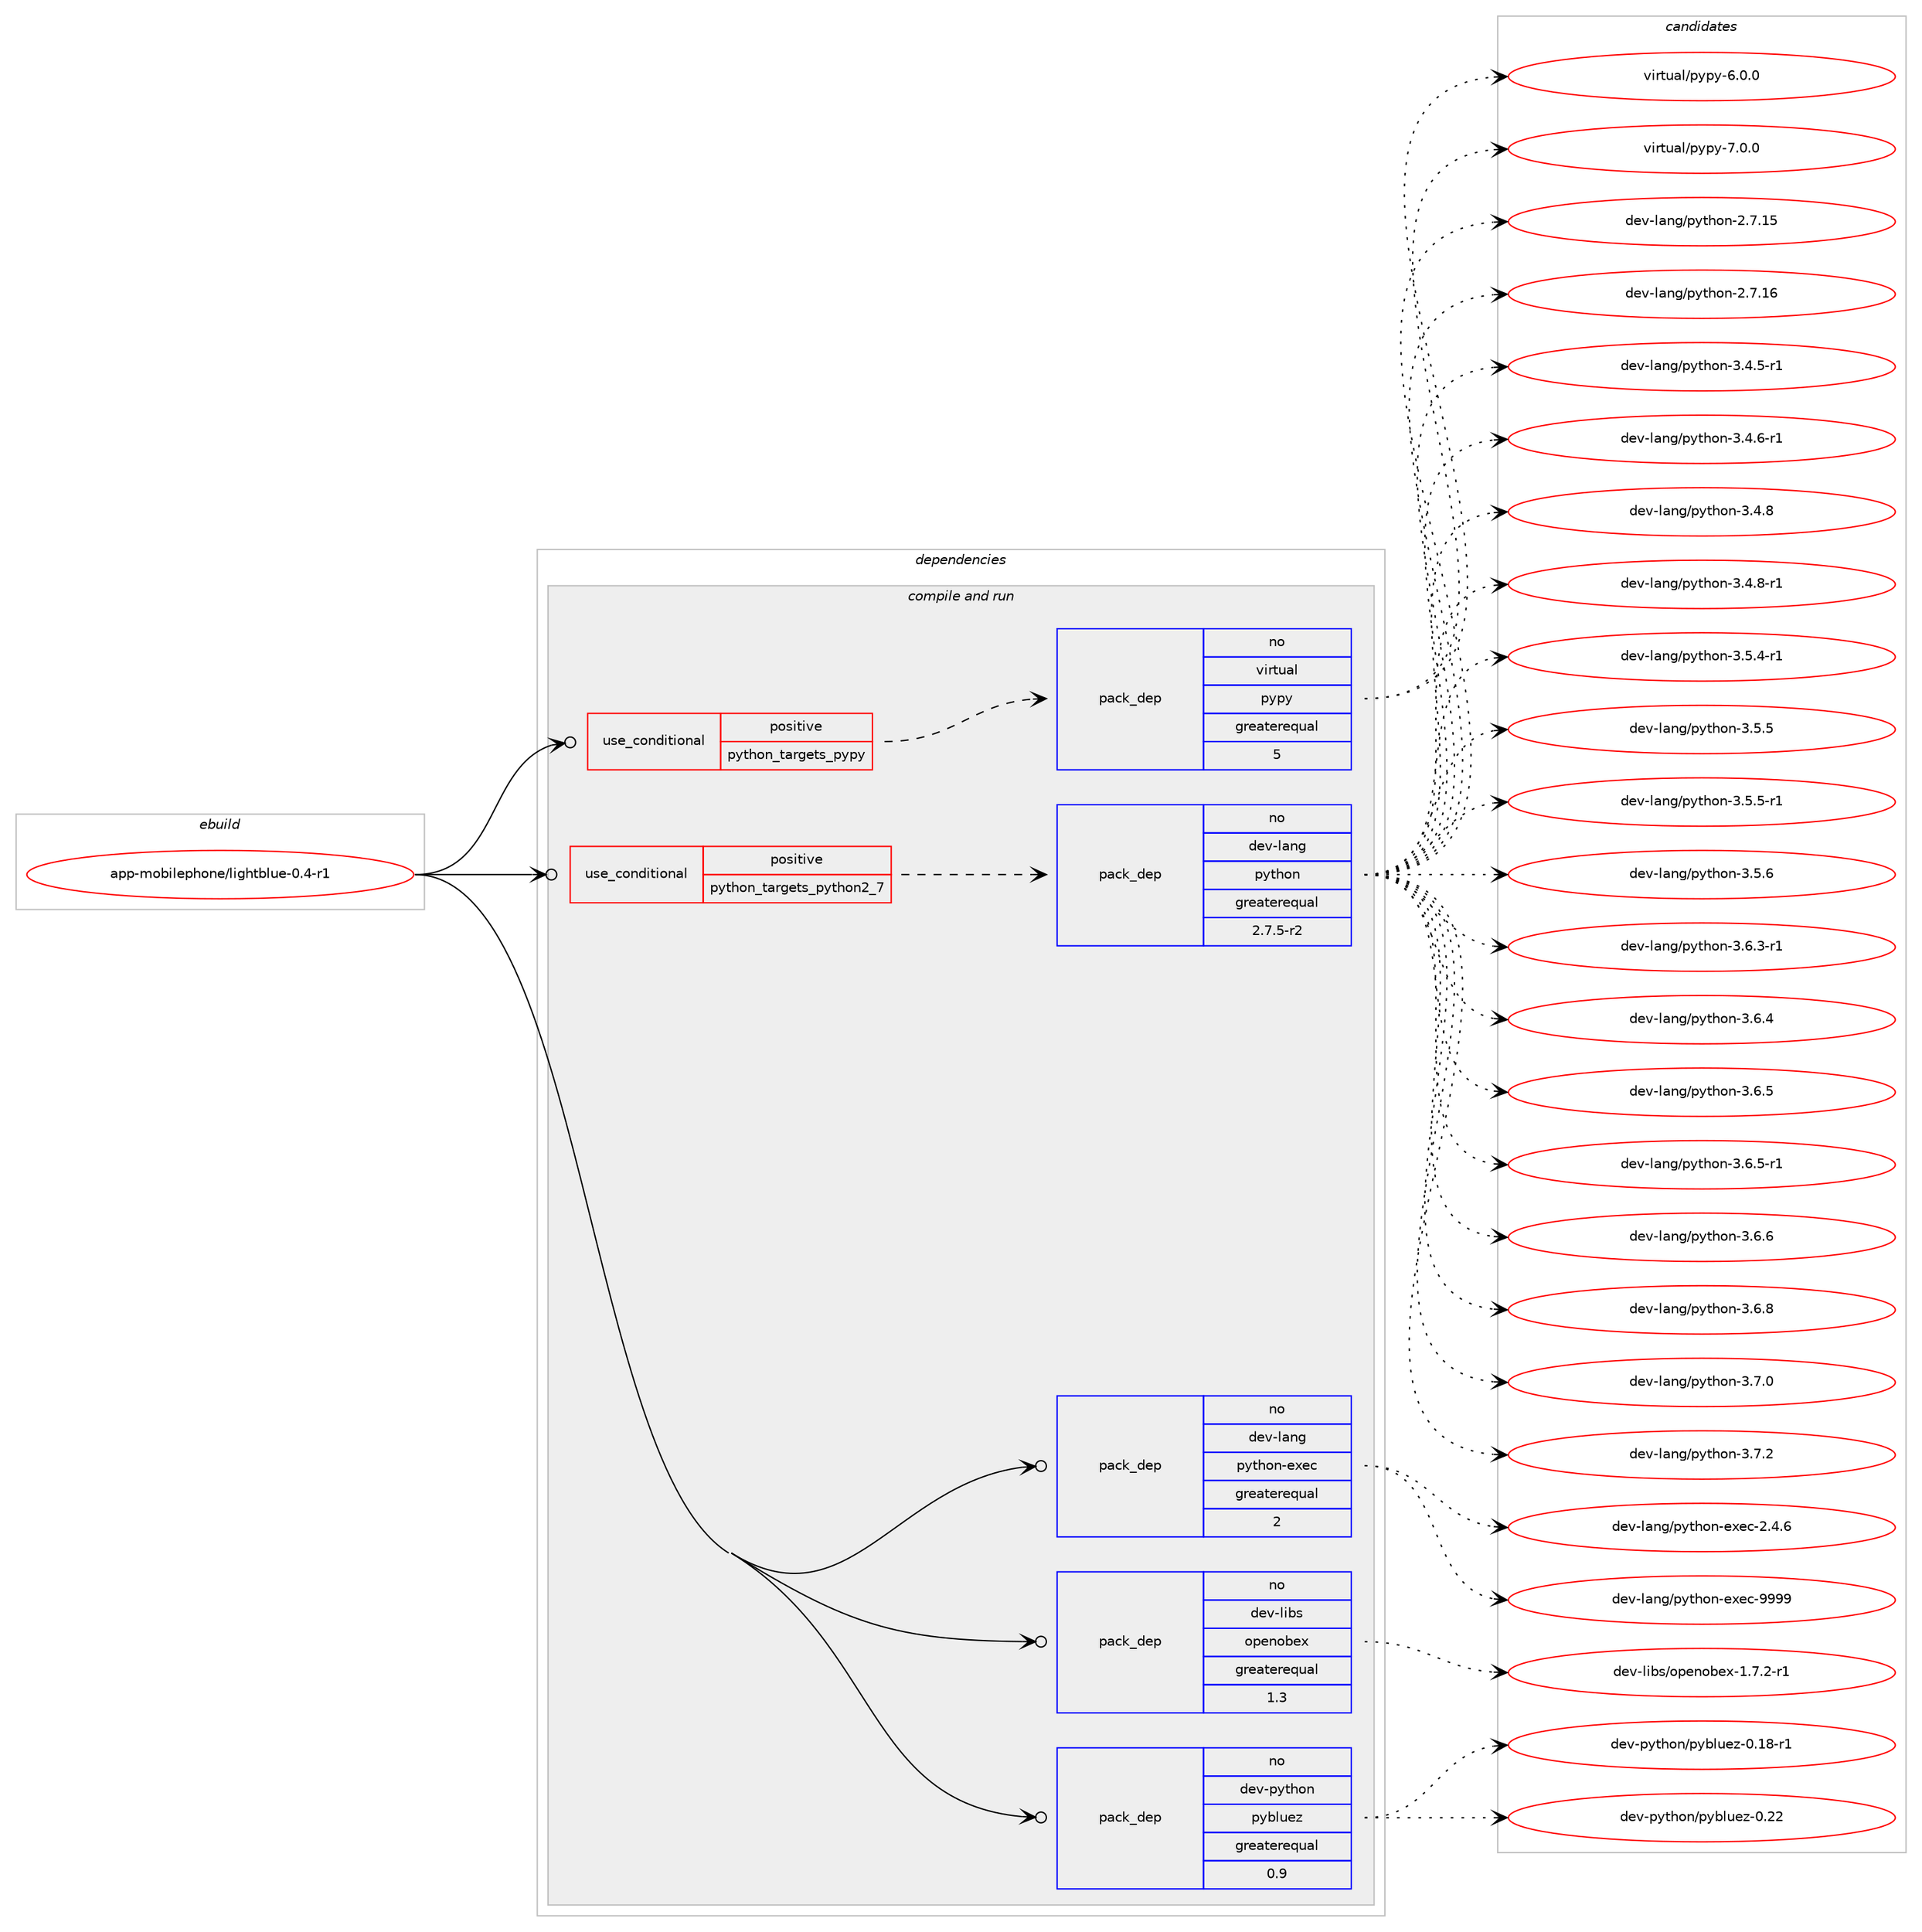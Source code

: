 digraph prolog {

# *************
# Graph options
# *************

newrank=true;
concentrate=true;
compound=true;
graph [rankdir=LR,fontname=Helvetica,fontsize=10,ranksep=1.5];#, ranksep=2.5, nodesep=0.2];
edge  [arrowhead=vee];
node  [fontname=Helvetica,fontsize=10];

# **********
# The ebuild
# **********

subgraph cluster_leftcol {
color=gray;
rank=same;
label=<<i>ebuild</i>>;
id [label="app-mobilephone/lightblue-0.4-r1", color=red, width=4, href="../app-mobilephone/lightblue-0.4-r1.svg"];
}

# ****************
# The dependencies
# ****************

subgraph cluster_midcol {
color=gray;
label=<<i>dependencies</i>>;
subgraph cluster_compile {
fillcolor="#eeeeee";
style=filled;
label=<<i>compile</i>>;
}
subgraph cluster_compileandrun {
fillcolor="#eeeeee";
style=filled;
label=<<i>compile and run</i>>;
subgraph cond354096 {
dependency1302105 [label=<<TABLE BORDER="0" CELLBORDER="1" CELLSPACING="0" CELLPADDING="4"><TR><TD ROWSPAN="3" CELLPADDING="10">use_conditional</TD></TR><TR><TD>positive</TD></TR><TR><TD>python_targets_pypy</TD></TR></TABLE>>, shape=none, color=red];
subgraph pack927708 {
dependency1302106 [label=<<TABLE BORDER="0" CELLBORDER="1" CELLSPACING="0" CELLPADDING="4" WIDTH="220"><TR><TD ROWSPAN="6" CELLPADDING="30">pack_dep</TD></TR><TR><TD WIDTH="110">no</TD></TR><TR><TD>virtual</TD></TR><TR><TD>pypy</TD></TR><TR><TD>greaterequal</TD></TR><TR><TD>5</TD></TR></TABLE>>, shape=none, color=blue];
}
dependency1302105:e -> dependency1302106:w [weight=20,style="dashed",arrowhead="vee"];
}
id:e -> dependency1302105:w [weight=20,style="solid",arrowhead="odotvee"];
subgraph cond354097 {
dependency1302107 [label=<<TABLE BORDER="0" CELLBORDER="1" CELLSPACING="0" CELLPADDING="4"><TR><TD ROWSPAN="3" CELLPADDING="10">use_conditional</TD></TR><TR><TD>positive</TD></TR><TR><TD>python_targets_python2_7</TD></TR></TABLE>>, shape=none, color=red];
subgraph pack927709 {
dependency1302108 [label=<<TABLE BORDER="0" CELLBORDER="1" CELLSPACING="0" CELLPADDING="4" WIDTH="220"><TR><TD ROWSPAN="6" CELLPADDING="30">pack_dep</TD></TR><TR><TD WIDTH="110">no</TD></TR><TR><TD>dev-lang</TD></TR><TR><TD>python</TD></TR><TR><TD>greaterequal</TD></TR><TR><TD>2.7.5-r2</TD></TR></TABLE>>, shape=none, color=blue];
}
dependency1302107:e -> dependency1302108:w [weight=20,style="dashed",arrowhead="vee"];
}
id:e -> dependency1302107:w [weight=20,style="solid",arrowhead="odotvee"];
subgraph pack927710 {
dependency1302109 [label=<<TABLE BORDER="0" CELLBORDER="1" CELLSPACING="0" CELLPADDING="4" WIDTH="220"><TR><TD ROWSPAN="6" CELLPADDING="30">pack_dep</TD></TR><TR><TD WIDTH="110">no</TD></TR><TR><TD>dev-lang</TD></TR><TR><TD>python-exec</TD></TR><TR><TD>greaterequal</TD></TR><TR><TD>2</TD></TR></TABLE>>, shape=none, color=blue];
}
id:e -> dependency1302109:w [weight=20,style="solid",arrowhead="odotvee"];
subgraph pack927711 {
dependency1302110 [label=<<TABLE BORDER="0" CELLBORDER="1" CELLSPACING="0" CELLPADDING="4" WIDTH="220"><TR><TD ROWSPAN="6" CELLPADDING="30">pack_dep</TD></TR><TR><TD WIDTH="110">no</TD></TR><TR><TD>dev-libs</TD></TR><TR><TD>openobex</TD></TR><TR><TD>greaterequal</TD></TR><TR><TD>1.3</TD></TR></TABLE>>, shape=none, color=blue];
}
id:e -> dependency1302110:w [weight=20,style="solid",arrowhead="odotvee"];
subgraph pack927712 {
dependency1302111 [label=<<TABLE BORDER="0" CELLBORDER="1" CELLSPACING="0" CELLPADDING="4" WIDTH="220"><TR><TD ROWSPAN="6" CELLPADDING="30">pack_dep</TD></TR><TR><TD WIDTH="110">no</TD></TR><TR><TD>dev-python</TD></TR><TR><TD>pybluez</TD></TR><TR><TD>greaterequal</TD></TR><TR><TD>0.9</TD></TR></TABLE>>, shape=none, color=blue];
}
id:e -> dependency1302111:w [weight=20,style="solid",arrowhead="odotvee"];
}
subgraph cluster_run {
fillcolor="#eeeeee";
style=filled;
label=<<i>run</i>>;
}
}

# **************
# The candidates
# **************

subgraph cluster_choices {
rank=same;
color=gray;
label=<<i>candidates</i>>;

subgraph choice927708 {
color=black;
nodesep=1;
choice1181051141161179710847112121112121455446484648 [label="virtual/pypy-6.0.0", color=red, width=4,href="../virtual/pypy-6.0.0.svg"];
choice1181051141161179710847112121112121455546484648 [label="virtual/pypy-7.0.0", color=red, width=4,href="../virtual/pypy-7.0.0.svg"];
dependency1302106:e -> choice1181051141161179710847112121112121455446484648:w [style=dotted,weight="100"];
dependency1302106:e -> choice1181051141161179710847112121112121455546484648:w [style=dotted,weight="100"];
}
subgraph choice927709 {
color=black;
nodesep=1;
choice10010111845108971101034711212111610411111045504655464953 [label="dev-lang/python-2.7.15", color=red, width=4,href="../dev-lang/python-2.7.15.svg"];
choice10010111845108971101034711212111610411111045504655464954 [label="dev-lang/python-2.7.16", color=red, width=4,href="../dev-lang/python-2.7.16.svg"];
choice1001011184510897110103471121211161041111104551465246534511449 [label="dev-lang/python-3.4.5-r1", color=red, width=4,href="../dev-lang/python-3.4.5-r1.svg"];
choice1001011184510897110103471121211161041111104551465246544511449 [label="dev-lang/python-3.4.6-r1", color=red, width=4,href="../dev-lang/python-3.4.6-r1.svg"];
choice100101118451089711010347112121116104111110455146524656 [label="dev-lang/python-3.4.8", color=red, width=4,href="../dev-lang/python-3.4.8.svg"];
choice1001011184510897110103471121211161041111104551465246564511449 [label="dev-lang/python-3.4.8-r1", color=red, width=4,href="../dev-lang/python-3.4.8-r1.svg"];
choice1001011184510897110103471121211161041111104551465346524511449 [label="dev-lang/python-3.5.4-r1", color=red, width=4,href="../dev-lang/python-3.5.4-r1.svg"];
choice100101118451089711010347112121116104111110455146534653 [label="dev-lang/python-3.5.5", color=red, width=4,href="../dev-lang/python-3.5.5.svg"];
choice1001011184510897110103471121211161041111104551465346534511449 [label="dev-lang/python-3.5.5-r1", color=red, width=4,href="../dev-lang/python-3.5.5-r1.svg"];
choice100101118451089711010347112121116104111110455146534654 [label="dev-lang/python-3.5.6", color=red, width=4,href="../dev-lang/python-3.5.6.svg"];
choice1001011184510897110103471121211161041111104551465446514511449 [label="dev-lang/python-3.6.3-r1", color=red, width=4,href="../dev-lang/python-3.6.3-r1.svg"];
choice100101118451089711010347112121116104111110455146544652 [label="dev-lang/python-3.6.4", color=red, width=4,href="../dev-lang/python-3.6.4.svg"];
choice100101118451089711010347112121116104111110455146544653 [label="dev-lang/python-3.6.5", color=red, width=4,href="../dev-lang/python-3.6.5.svg"];
choice1001011184510897110103471121211161041111104551465446534511449 [label="dev-lang/python-3.6.5-r1", color=red, width=4,href="../dev-lang/python-3.6.5-r1.svg"];
choice100101118451089711010347112121116104111110455146544654 [label="dev-lang/python-3.6.6", color=red, width=4,href="../dev-lang/python-3.6.6.svg"];
choice100101118451089711010347112121116104111110455146544656 [label="dev-lang/python-3.6.8", color=red, width=4,href="../dev-lang/python-3.6.8.svg"];
choice100101118451089711010347112121116104111110455146554648 [label="dev-lang/python-3.7.0", color=red, width=4,href="../dev-lang/python-3.7.0.svg"];
choice100101118451089711010347112121116104111110455146554650 [label="dev-lang/python-3.7.2", color=red, width=4,href="../dev-lang/python-3.7.2.svg"];
dependency1302108:e -> choice10010111845108971101034711212111610411111045504655464953:w [style=dotted,weight="100"];
dependency1302108:e -> choice10010111845108971101034711212111610411111045504655464954:w [style=dotted,weight="100"];
dependency1302108:e -> choice1001011184510897110103471121211161041111104551465246534511449:w [style=dotted,weight="100"];
dependency1302108:e -> choice1001011184510897110103471121211161041111104551465246544511449:w [style=dotted,weight="100"];
dependency1302108:e -> choice100101118451089711010347112121116104111110455146524656:w [style=dotted,weight="100"];
dependency1302108:e -> choice1001011184510897110103471121211161041111104551465246564511449:w [style=dotted,weight="100"];
dependency1302108:e -> choice1001011184510897110103471121211161041111104551465346524511449:w [style=dotted,weight="100"];
dependency1302108:e -> choice100101118451089711010347112121116104111110455146534653:w [style=dotted,weight="100"];
dependency1302108:e -> choice1001011184510897110103471121211161041111104551465346534511449:w [style=dotted,weight="100"];
dependency1302108:e -> choice100101118451089711010347112121116104111110455146534654:w [style=dotted,weight="100"];
dependency1302108:e -> choice1001011184510897110103471121211161041111104551465446514511449:w [style=dotted,weight="100"];
dependency1302108:e -> choice100101118451089711010347112121116104111110455146544652:w [style=dotted,weight="100"];
dependency1302108:e -> choice100101118451089711010347112121116104111110455146544653:w [style=dotted,weight="100"];
dependency1302108:e -> choice1001011184510897110103471121211161041111104551465446534511449:w [style=dotted,weight="100"];
dependency1302108:e -> choice100101118451089711010347112121116104111110455146544654:w [style=dotted,weight="100"];
dependency1302108:e -> choice100101118451089711010347112121116104111110455146544656:w [style=dotted,weight="100"];
dependency1302108:e -> choice100101118451089711010347112121116104111110455146554648:w [style=dotted,weight="100"];
dependency1302108:e -> choice100101118451089711010347112121116104111110455146554650:w [style=dotted,weight="100"];
}
subgraph choice927710 {
color=black;
nodesep=1;
choice1001011184510897110103471121211161041111104510112010199455046524654 [label="dev-lang/python-exec-2.4.6", color=red, width=4,href="../dev-lang/python-exec-2.4.6.svg"];
choice10010111845108971101034711212111610411111045101120101994557575757 [label="dev-lang/python-exec-9999", color=red, width=4,href="../dev-lang/python-exec-9999.svg"];
dependency1302109:e -> choice1001011184510897110103471121211161041111104510112010199455046524654:w [style=dotted,weight="100"];
dependency1302109:e -> choice10010111845108971101034711212111610411111045101120101994557575757:w [style=dotted,weight="100"];
}
subgraph choice927711 {
color=black;
nodesep=1;
choice100101118451081059811547111112101110111981011204549465546504511449 [label="dev-libs/openobex-1.7.2-r1", color=red, width=4,href="../dev-libs/openobex-1.7.2-r1.svg"];
dependency1302110:e -> choice100101118451081059811547111112101110111981011204549465546504511449:w [style=dotted,weight="100"];
}
subgraph choice927712 {
color=black;
nodesep=1;
choice10010111845112121116104111110471121219810811710112245484649564511449 [label="dev-python/pybluez-0.18-r1", color=red, width=4,href="../dev-python/pybluez-0.18-r1.svg"];
choice1001011184511212111610411111047112121981081171011224548465050 [label="dev-python/pybluez-0.22", color=red, width=4,href="../dev-python/pybluez-0.22.svg"];
dependency1302111:e -> choice10010111845112121116104111110471121219810811710112245484649564511449:w [style=dotted,weight="100"];
dependency1302111:e -> choice1001011184511212111610411111047112121981081171011224548465050:w [style=dotted,weight="100"];
}
}

}
